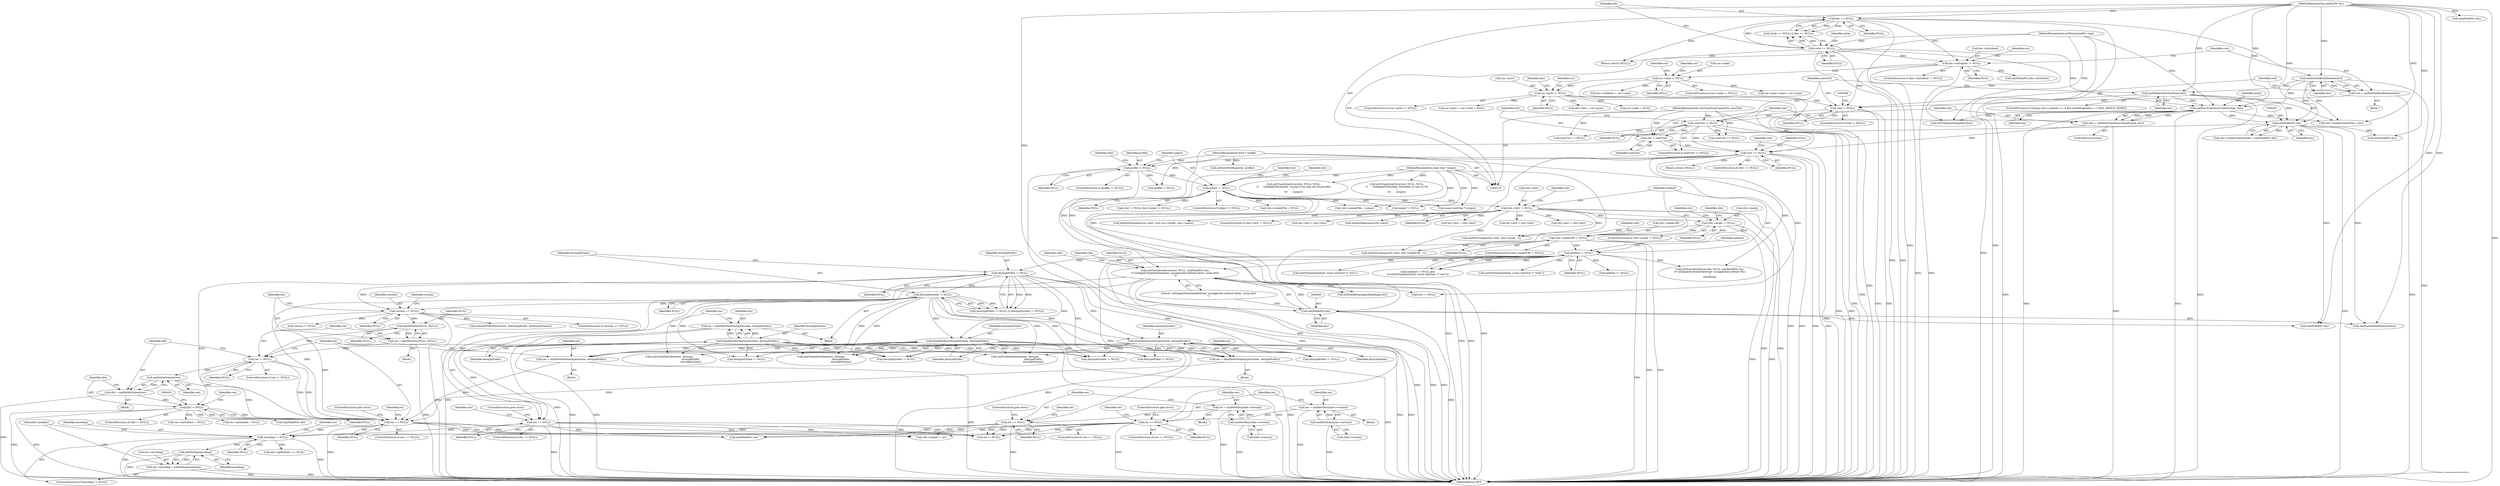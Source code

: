 digraph "0_Chrome_96dbafe288dbe2f0cc45fa3c39daf6d0c37acbab_32@pointer" {
"1000619" [label="(Call,xmlStrdup(encoding))"];
"1000612" [label="(Call,encoding != NULL)"];
"1000507" [label="(Call,res == NULL)"];
"1000501" [label="(Call,res = htmlNewDoc(doctypeSystem, doctypePublic))"];
"1000503" [label="(Call,htmlNewDoc(doctypeSystem, doctypePublic))"];
"1000489" [label="(Call,xsltTransformError(ctxt, NULL, (xmlNodePtr) doc,\n\t\t\"xsltApplyStylesheetInternal: unsupported method xhtml, using html\n\"))"];
"1000282" [label="(Call,ctxt == NULL)"];
"1000272" [label="(Call,ctxt = userCtxt)"];
"1000269" [label="(Call,userCtxt != NULL)"];
"1000125" [label="(MethodParameterIn,xsltTransformContextPtr userCtxt)"];
"1000250" [label="(Call,root != NULL)"];
"1000245" [label="(Call,root = xmlDocGetRootElement(doc))"];
"1000247" [label="(Call,xmlDocGetRootElement(doc))"];
"1000150" [label="(Call,doc == NULL)"];
"1000121" [label="(MethodParameterIn,xmlDocPtr doc)"];
"1000147" [label="(Call,style == NULL)"];
"1000120" [label="(MethodParameterIn,xsltStylesheetPtr style)"];
"1000166" [label="(Call,doc->intSubset != NULL)"];
"1000196" [label="(Call,cur->prev != NULL)"];
"1000181" [label="(Call,cur->next != NULL)"];
"1000276" [label="(Call,ctxt = xsltNewTransformContext(style, doc))"];
"1000278" [label="(Call,xsltNewTransformContext(style, doc))"];
"1000266" [label="(Call,xmlXPathOrderDocElems(doc))"];
"1000370" [label="(Call,method != NULL)"];
"1000324" [label="(Call,ctxt->dict != NULL)"];
"1000309" [label="(Call,output != NULL)"];
"1000123" [label="(MethodParameterIn,const char *output)"];
"1000300" [label="(Call,profile != NULL)"];
"1000124" [label="(MethodParameterIn,FILE * profile)"];
"1000350" [label="(Call,ctxt->modeURI != NULL)"];
"1000331" [label="(Call,ctxt->mode != NULL)"];
"1000492" [label="(Call,(xmlNodePtr) doc)"];
"1000296" [label="(Call,(xmlNodePtr) doc)"];
"1000463" [label="(Call,res == NULL)"];
"1000426" [label="(Call,xmlGetIntSubset(res))"];
"1000420" [label="(Call,res != NULL)"];
"1000414" [label="(Call,res = htmlNewDoc(NULL, NULL))"];
"1000416" [label="(Call,htmlNewDoc(NULL, NULL))"];
"1000409" [label="(Call,version == NULL)"];
"1000394" [label="(Call,doctypePublic != NULL)"];
"1000397" [label="(Call,doctypeSystem != NULL)"];
"1000401" [label="(Call,res = htmlNewDoc(doctypeSystem, doctypePublic))"];
"1000403" [label="(Call,htmlNewDoc(doctypeSystem, doctypePublic))"];
"1000457" [label="(Call,res = htmlNewDoc(doctypeSystem, doctypePublic))"];
"1000459" [label="(Call,htmlNewDoc(doctypeSystem, doctypePublic))"];
"1000429" [label="(Call,dtd != NULL)"];
"1000424" [label="(Call,dtd = xmlGetIntSubset(res))"];
"1000588" [label="(Call,res == NULL)"];
"1000581" [label="(Call,res = xmlNewDoc(style->version))"];
"1000583" [label="(Call,xmlNewDoc(style->version))"];
"1000545" [label="(Call,res == NULL)"];
"1000538" [label="(Call,res = xmlNewDoc(style->version))"];
"1000540" [label="(Call,xmlNewDoc(style->version))"];
"1000615" [label="(Call,res->encoding = xmlStrdup(encoding))"];
"1000292" [label="(Call,ctxt->initialContextNode = (xmlNodePtr) doc)"];
"1000182" [label="(Call,cur->next)"];
"1000509" [label="(Identifier,NULL)"];
"1000467" [label="(Call,res->dict = ctxt->dict)"];
"1000990" [label="(Call,doctypeSystem != NULL)"];
"1000349" [label="(ControlStructure,if (ctxt->modeURI != NULL))"];
"1000464" [label="(Identifier,res)"];
"1000462" [label="(ControlStructure,if (res == NULL))"];
"1000311" [label="(Identifier,NULL)"];
"1000151" [label="(Identifier,doc)"];
"1000314" [label="(Identifier,ctxt)"];
"1000273" [label="(Identifier,ctxt)"];
"1000422" [label="(Identifier,NULL)"];
"1000270" [label="(Identifier,userCtxt)"];
"1000381" [label="(Call,xmlStrEqual(method, (const xmlChar *) \"html\"))"];
"1000301" [label="(Identifier,profile)"];
"1000498" [label="(Identifier,ctxt)"];
"1000277" [label="(Identifier,ctxt)"];
"1000671" [label="(Call,ctxt->output = res)"];
"1000944" [label="(Call,xmlCreateIntSubset(res, doctype,\n                                                        doctypePublic,\n                                                        doctypeSystem))"];
"1000505" [label="(Identifier,doctypePublic)"];
"1000181" [label="(Call,cur->next != NULL)"];
"1000213" [label="(Identifier,doc)"];
"1000271" [label="(Identifier,NULL)"];
"1000494" [label="(Identifier,doc)"];
"1000591" [label="(ControlStructure,goto error;)"];
"1000548" [label="(ControlStructure,goto error;)"];
"1000726" [label="(Call,xsltCleanupTemplates(style))"];
"1000146" [label="(Call,(style == NULL) || (doc == NULL))"];
"1000124" [label="(MethodParameterIn,FILE * profile)"];
"1000511" [label="(Call,res->dict = ctxt->dict)"];
"1000404" [label="(Identifier,doctypeSystem)"];
"1000410" [label="(Identifier,version)"];
"1000240" [label="(Call,cur->next = NULL)"];
"1000402" [label="(Identifier,res)"];
"1000460" [label="(Identifier,doctypeSystem)"];
"1000441" [label="(Identifier,res)"];
"1000461" [label="(Identifier,doctypePublic)"];
"1000541" [label="(Call,style->version)"];
"1000592" [label="(Call,res->dict = ctxt->dict)"];
"1000275" [label="(ControlStructure,else)"];
"1000587" [label="(ControlStructure,if (res == NULL))"];
"1001019" [label="(Call,xmlCreateIntSubset(res, doctype,\n                                                    doctypePublic,\n                                                    doctypeSystem))"];
"1000195" [label="(ControlStructure,if (cur->prev != NULL))"];
"1001099" [label="(Call,output != NULL)"];
"1000426" [label="(Call,xmlGetIntSubset(res))"];
"1000463" [label="(Call,res == NULL)"];
"1000510" [label="(ControlStructure,goto error;)"];
"1000170" [label="(Identifier,NULL)"];
"1000431" [label="(Identifier,NULL)"];
"1000395" [label="(Identifier,doctypePublic)"];
"1000328" [label="(Identifier,NULL)"];
"1000581" [label="(Call,res = xmlNewDoc(style->version))"];
"1001095" [label="(Call,(ctxt != NULL) && (output != NULL))"];
"1000236" [label="(Call,cur->prev = cur->next = NULL)"];
"1000123" [label="(MethodParameterIn,const char *output)"];
"1000352" [label="(Identifier,ctxt)"];
"1000568" [label="(Call,(xmlNodePtr) doc)"];
"1000325" [label="(Call,ctxt->dict)"];
"1000126" [label="(Block,)"];
"1000503" [label="(Call,htmlNewDoc(doctypeSystem, doctypePublic))"];
"1000637" [label="(Call,(xmlNodePtr) doc)"];
"1001131" [label="(Call,xsltTransformError(ctxt, NULL, NULL,\n\t\t     \"xsltApplyStylesheet: saving to %s may not be possible\n\",\n\t\t\t       output))"];
"1000287" [label="(Call,ctxt->initialContextDoc = doc)"];
"1000247" [label="(Call,xmlDocGetRootElement(doc))"];
"1000495" [label="(Literal,\"xsltApplyStylesheetInternal: unsupported method xhtml, using html\n\")"];
"1000617" [label="(Identifier,res)"];
"1000401" [label="(Call,res = htmlNewDoc(doctypeSystem, doctypePublic))"];
"1000335" [label="(Identifier,NULL)"];
"1000252" [label="(Identifier,NULL)"];
"1000371" [label="(Identifier,method)"];
"1000513" [label="(Identifier,res)"];
"1000167" [label="(Call,doc->intSubset)"];
"1000331" [label="(Call,ctxt->mode != NULL)"];
"1000398" [label="(Identifier,doctypeSystem)"];
"1000248" [label="(Identifier,doc)"];
"1000458" [label="(Identifier,res)"];
"1000837" [label="(Call,xmlDictQLookup(ctxt->dict, root->ns->prefix, root->name))"];
"1000414" [label="(Call,res = htmlNewDoc(NULL, NULL))"];
"1000323" [label="(ControlStructure,if (ctxt->dict != NULL))"];
"1000189" [label="(Identifier,cur)"];
"1000251" [label="(Identifier,root)"];
"1000340" [label="(Call,xmlDictLookup(ctxt->dict, ctxt->mode, -1))"];
"1000120" [label="(MethodParameterIn,xsltStylesheetPtr style)"];
"1000546" [label="(Identifier,res)"];
"1000457" [label="(Call,res = htmlNewDoc(doctypeSystem, doctypePublic))"];
"1000309" [label="(Call,output != NULL)"];
"1000216" [label="(Call,doc->children = cur->next)"];
"1000308" [label="(ControlStructure,if (output != NULL))"];
"1000492" [label="(Call,(xmlNodePtr) doc)"];
"1000631" [label="(Call,xmlDocGetRootElement(doc))"];
"1000200" [label="(Identifier,NULL)"];
"1000488" [label="(Block,)"];
"1000575" [label="(Block,)"];
"1000245" [label="(Call,root = xmlDocGetRootElement(doc))"];
"1000375" [label="(Identifier,method)"];
"1000452" [label="(Identifier,version)"];
"1000966" [label="(Call,doctypeSystem != NULL)"];
"1000489" [label="(Call,xsltTransformError(ctxt, NULL, (xmlNodePtr) doc,\n\t\t\"xsltApplyStylesheetInternal: unsupported method xhtml, using html\n\"))"];
"1000544" [label="(ControlStructure,if (res == NULL))"];
"1000588" [label="(Call,res == NULL)"];
"1000423" [label="(Block,)"];
"1000451" [label="(Call,xsltGetHTMLIDs(version, &doctypePublic, &doctypeSystem))"];
"1000428" [label="(ControlStructure,if (dtd != NULL))"];
"1000149" [label="(Identifier,NULL)"];
"1000400" [label="(Block,)"];
"1000619" [label="(Call,xmlStrdup(encoding))"];
"1000272" [label="(Call,ctxt = userCtxt)"];
"1000933" [label="(Call,doctypePublic != NULL)"];
"1000547" [label="(Identifier,NULL)"];
"1000614" [label="(Identifier,NULL)"];
"1000405" [label="(Identifier,doctypePublic)"];
"1000310" [label="(Identifier,output)"];
"1000351" [label="(Call,ctxt->modeURI)"];
"1000425" [label="(Identifier,dtd)"];
"1000318" [label="(Call,ctxt->outputFile = NULL)"];
"1000296" [label="(Call,(xmlNodePtr) doc)"];
"1000285" [label="(Return,return (NULL);)"];
"1000987" [label="(Call,doctypePublic != NULL)"];
"1000279" [label="(Identifier,style)"];
"1000444" [label="(Call,res->extSubset = NULL)"];
"1000175" [label="(Call,(xmlNodePtr) doc->intSubset)"];
"1000370" [label="(Call,method != NULL)"];
"1000973" [label="(Call,xmlCreateIntSubset(res, doctype,\n                                               doctypePublic,\n                                               doctypeSystem))"];
"1000250" [label="(Call,root != NULL)"];
"1000330" [label="(ControlStructure,if (ctxt->mode != NULL))"];
"1000490" [label="(Identifier,ctxt)"];
"1000427" [label="(Identifier,res)"];
"1000491" [label="(Identifier,NULL)"];
"1000936" [label="(Call,doctypeSystem != NULL)"];
"1000281" [label="(ControlStructure,if (ctxt == NULL))"];
"1001193" [label="(Call,userCtxt == NULL)"];
"1000622" [label="(Identifier,variables)"];
"1000540" [label="(Call,xmlNewDoc(style->version))"];
"1000372" [label="(Identifier,NULL)"];
"1000545" [label="(Call,res == NULL)"];
"1000249" [label="(ControlStructure,if (root != NULL))"];
"1000204" [label="(Identifier,cur)"];
"1001167" [label="(Call,res != NULL)"];
"1000305" [label="(Identifier,ctxt)"];
"1001067" [label="(Call,profile != NULL)"];
"1000359" [label="(Call,xmlDictLookup(ctxt->dict, ctxt->modeURI, -1))"];
"1000538" [label="(Call,res = xmlNewDoc(style->version))"];
"1000465" [label="(Identifier,NULL)"];
"1000148" [label="(Identifier,style)"];
"1000147" [label="(Call,style == NULL)"];
"1000289" [label="(Identifier,ctxt)"];
"1000354" [label="(Identifier,NULL)"];
"1000320" [label="(Identifier,ctxt)"];
"1000299" [label="(ControlStructure,if (profile != NULL))"];
"1000611" [label="(ControlStructure,if (encoding != NULL))"];
"1000409" [label="(Call,version == NULL)"];
"1000300" [label="(Call,profile != NULL)"];
"1000153" [label="(Return,return (NULL);)"];
"1000393" [label="(Call,(doctypePublic != NULL) || (doctypeSystem != NULL))"];
"1000860" [label="(Call,method == NULL)"];
"1000539" [label="(Identifier,res)"];
"1000421" [label="(Identifier,res)"];
"1000549" [label="(Call,res->dict = ctxt->dict)"];
"1000532" [label="(Block,)"];
"1000613" [label="(Identifier,encoding)"];
"1000282" [label="(Call,ctxt == NULL)"];
"1000269" [label="(Call,userCtxt != NULL)"];
"1000338" [label="(Identifier,ctxt)"];
"1000507" [label="(Call,res == NULL)"];
"1001111" [label="(Call,(const xmlChar *) output)"];
"1000268" [label="(ControlStructure,if (userCtxt != NULL))"];
"1000283" [label="(Identifier,ctxt)"];
"1000274" [label="(Identifier,userCtxt)"];
"1000280" [label="(Identifier,doc)"];
"1000152" [label="(Identifier,NULL)"];
"1000174" [label="(Identifier,cur)"];
"1000420" [label="(Call,res != NULL)"];
"1000276" [label="(Call,ctxt = xsltNewTransformContext(style, doc))"];
"1000408" [label="(ControlStructure,if (version == NULL))"];
"1000417" [label="(Identifier,NULL)"];
"1000583" [label="(Call,xmlNewDoc(style->version))"];
"1000150" [label="(Call,doc == NULL)"];
"1000394" [label="(Call,doctypePublic != NULL)"];
"1000403" [label="(Call,htmlNewDoc(doctypeSystem, doctypePublic))"];
"1000121" [label="(MethodParameterIn,xmlDocPtr doc)"];
"1000680" [label="(Call,(xmlNodePtr) res)"];
"1001119" [label="(Call,xsltTransformError(ctxt, NULL, NULL,\n\t\t     \"xsltApplyStylesheet: forbidden to save to %s\n\",\n\t\t\t       output))"];
"1000582" [label="(Identifier,res)"];
"1000612" [label="(Call,encoding != NULL)"];
"1000324" [label="(Call,ctxt->dict != NULL)"];
"1000369" [label="(Call,(method != NULL) &&\n\t(!xmlStrEqual(method, (const xmlChar *) \"xml\")))"];
"1000254" [label="(ControlStructure,if (((long) root->content) >= 0 && (xslDebugStatus == XSLT_DEBUG_NONE)))"];
"1000278" [label="(Call,xsltNewTransformContext(style, doc))"];
"1000439" [label="(Call,res->intSubset = NULL)"];
"1000197" [label="(Call,cur->prev)"];
"1000166" [label="(Call,doc->intSubset != NULL)"];
"1000198" [label="(Identifier,cur)"];
"1000196" [label="(Call,cur->prev != NULL)"];
"1000374" [label="(Call,xmlStrEqual(method, (const xmlChar *) \"xml\"))"];
"1000246" [label="(Identifier,root)"];
"1000267" [label="(Identifier,doc)"];
"1000411" [label="(Identifier,NULL)"];
"1000424" [label="(Call,dtd = xmlGetIntSubset(res))"];
"1000584" [label="(Call,style->version)"];
"1000627" [label="(Call,xsltNeedElemSpaceHandling(ctxt))"];
"1001190" [label="(Call,ctxt != NULL)"];
"1000416" [label="(Call,htmlNewDoc(NULL, NULL))"];
"1000332" [label="(Call,ctxt->mode)"];
"1000180" [label="(ControlStructure,if (cur->next != NULL))"];
"1000284" [label="(Identifier,NULL)"];
"1001071" [label="(Call,xsltSaveProfiling(ctxt, profile))"];
"1000565" [label="(Call,xsltTransformError(ctxt, NULL, (xmlNodePtr) doc,\n\t\t\"xsltApplyStylesheetInternal: unsupported method (%s)\n\",\n\t\tmethod))"];
"1000502" [label="(Identifier,res)"];
"1000165" [label="(ControlStructure,if (doc->intSubset != NULL))"];
"1000286" [label="(Identifier,NULL)"];
"1000466" [label="(ControlStructure,goto error;)"];
"1000504" [label="(Identifier,doctypeSystem)"];
"1001158" [label="(Call,userCtxt == NULL)"];
"1000418" [label="(Identifier,NULL)"];
"1000616" [label="(Call,res->encoding)"];
"1000589" [label="(Identifier,res)"];
"1000298" [label="(Identifier,doc)"];
"1000312" [label="(Call,ctxt->outputFile = output)"];
"1000501" [label="(Call,res = htmlNewDoc(doctypeSystem, doctypePublic))"];
"1000419" [label="(ControlStructure,if (res != NULL))"];
"1000396" [label="(Identifier,NULL)"];
"1001200" [label="(MethodReturn,RET)"];
"1000229" [label="(Call,doc->last = cur->prev)"];
"1000951" [label="(Call,version != NULL)"];
"1000266" [label="(Call,xmlXPathOrderDocElems(doc))"];
"1000508" [label="(Identifier,res)"];
"1000125" [label="(MethodParameterIn,xsltTransformContextPtr userCtxt)"];
"1000506" [label="(ControlStructure,if (res == NULL))"];
"1000429" [label="(Call,dtd != NULL)"];
"1000397" [label="(Call,doctypeSystem != NULL)"];
"1000350" [label="(Call,ctxt->modeURI != NULL)"];
"1000551" [label="(Identifier,res)"];
"1000620" [label="(Identifier,encoding)"];
"1000201" [label="(Call,cur->prev->next = cur->next)"];
"1000399" [label="(Identifier,NULL)"];
"1000450" [label="(Block,)"];
"1000434" [label="(Call,(xmlNodePtr) dtd)"];
"1000430" [label="(Identifier,dtd)"];
"1000412" [label="(Block,)"];
"1000469" [label="(Identifier,res)"];
"1000599" [label="(Call,xmlDictReference(ctxt->dict))"];
"1000333" [label="(Identifier,ctxt)"];
"1000357" [label="(Identifier,ctxt)"];
"1000668" [label="(Call,(xmlNodePtr) doc)"];
"1000415" [label="(Identifier,res)"];
"1000459" [label="(Call,htmlNewDoc(doctypeSystem, doctypePublic))"];
"1000185" [label="(Identifier,NULL)"];
"1000615" [label="(Call,res->encoding = xmlStrdup(encoding))"];
"1000302" [label="(Identifier,NULL)"];
"1000590" [label="(Identifier,NULL)"];
"1000641" [label="(Call,ctxt->globalVars == NULL)"];
"1000594" [label="(Identifier,res)"];
"1000619" -> "1000615"  [label="AST: "];
"1000619" -> "1000620"  [label="CFG: "];
"1000620" -> "1000619"  [label="AST: "];
"1000615" -> "1000619"  [label="CFG: "];
"1000619" -> "1001200"  [label="DDG: "];
"1000619" -> "1000615"  [label="DDG: "];
"1000612" -> "1000619"  [label="DDG: "];
"1000612" -> "1000611"  [label="AST: "];
"1000612" -> "1000614"  [label="CFG: "];
"1000613" -> "1000612"  [label="AST: "];
"1000614" -> "1000612"  [label="AST: "];
"1000617" -> "1000612"  [label="CFG: "];
"1000622" -> "1000612"  [label="CFG: "];
"1000612" -> "1001200"  [label="DDG: "];
"1000612" -> "1001200"  [label="DDG: "];
"1000507" -> "1000612"  [label="DDG: "];
"1000463" -> "1000612"  [label="DDG: "];
"1000588" -> "1000612"  [label="DDG: "];
"1000545" -> "1000612"  [label="DDG: "];
"1000612" -> "1000641"  [label="DDG: "];
"1000507" -> "1000506"  [label="AST: "];
"1000507" -> "1000509"  [label="CFG: "];
"1000508" -> "1000507"  [label="AST: "];
"1000509" -> "1000507"  [label="AST: "];
"1000510" -> "1000507"  [label="CFG: "];
"1000513" -> "1000507"  [label="CFG: "];
"1000507" -> "1001200"  [label="DDG: "];
"1000501" -> "1000507"  [label="DDG: "];
"1000489" -> "1000507"  [label="DDG: "];
"1000507" -> "1000671"  [label="DDG: "];
"1000507" -> "1000680"  [label="DDG: "];
"1000507" -> "1001167"  [label="DDG: "];
"1000507" -> "1001167"  [label="DDG: "];
"1000501" -> "1000488"  [label="AST: "];
"1000501" -> "1000503"  [label="CFG: "];
"1000502" -> "1000501"  [label="AST: "];
"1000503" -> "1000501"  [label="AST: "];
"1000508" -> "1000501"  [label="CFG: "];
"1000501" -> "1001200"  [label="DDG: "];
"1000503" -> "1000501"  [label="DDG: "];
"1000503" -> "1000501"  [label="DDG: "];
"1000503" -> "1000505"  [label="CFG: "];
"1000504" -> "1000503"  [label="AST: "];
"1000505" -> "1000503"  [label="AST: "];
"1000503" -> "1001200"  [label="DDG: "];
"1000503" -> "1001200"  [label="DDG: "];
"1000503" -> "1000933"  [label="DDG: "];
"1000503" -> "1000936"  [label="DDG: "];
"1000503" -> "1000944"  [label="DDG: "];
"1000503" -> "1000966"  [label="DDG: "];
"1000503" -> "1000973"  [label="DDG: "];
"1000503" -> "1000987"  [label="DDG: "];
"1000503" -> "1000990"  [label="DDG: "];
"1000503" -> "1001019"  [label="DDG: "];
"1000489" -> "1000488"  [label="AST: "];
"1000489" -> "1000495"  [label="CFG: "];
"1000490" -> "1000489"  [label="AST: "];
"1000491" -> "1000489"  [label="AST: "];
"1000492" -> "1000489"  [label="AST: "];
"1000495" -> "1000489"  [label="AST: "];
"1000498" -> "1000489"  [label="CFG: "];
"1000489" -> "1001200"  [label="DDG: "];
"1000489" -> "1001200"  [label="DDG: "];
"1000282" -> "1000489"  [label="DDG: "];
"1000370" -> "1000489"  [label="DDG: "];
"1000492" -> "1000489"  [label="DDG: "];
"1000489" -> "1000627"  [label="DDG: "];
"1000489" -> "1001190"  [label="DDG: "];
"1000282" -> "1000281"  [label="AST: "];
"1000282" -> "1000284"  [label="CFG: "];
"1000283" -> "1000282"  [label="AST: "];
"1000284" -> "1000282"  [label="AST: "];
"1000286" -> "1000282"  [label="CFG: "];
"1000289" -> "1000282"  [label="CFG: "];
"1000282" -> "1001200"  [label="DDG: "];
"1000282" -> "1001200"  [label="DDG: "];
"1000282" -> "1001200"  [label="DDG: "];
"1000272" -> "1000282"  [label="DDG: "];
"1000276" -> "1000282"  [label="DDG: "];
"1000269" -> "1000282"  [label="DDG: "];
"1000282" -> "1000285"  [label="DDG: "];
"1000282" -> "1000300"  [label="DDG: "];
"1000282" -> "1000565"  [label="DDG: "];
"1000282" -> "1000627"  [label="DDG: "];
"1000282" -> "1001190"  [label="DDG: "];
"1000272" -> "1000268"  [label="AST: "];
"1000272" -> "1000274"  [label="CFG: "];
"1000273" -> "1000272"  [label="AST: "];
"1000274" -> "1000272"  [label="AST: "];
"1000283" -> "1000272"  [label="CFG: "];
"1000272" -> "1001200"  [label="DDG: "];
"1000269" -> "1000272"  [label="DDG: "];
"1000125" -> "1000272"  [label="DDG: "];
"1000269" -> "1000268"  [label="AST: "];
"1000269" -> "1000271"  [label="CFG: "];
"1000270" -> "1000269"  [label="AST: "];
"1000271" -> "1000269"  [label="AST: "];
"1000273" -> "1000269"  [label="CFG: "];
"1000277" -> "1000269"  [label="CFG: "];
"1000269" -> "1001200"  [label="DDG: "];
"1000269" -> "1001200"  [label="DDG: "];
"1000125" -> "1000269"  [label="DDG: "];
"1000250" -> "1000269"  [label="DDG: "];
"1000269" -> "1001158"  [label="DDG: "];
"1000269" -> "1001193"  [label="DDG: "];
"1000125" -> "1000119"  [label="AST: "];
"1000125" -> "1001200"  [label="DDG: "];
"1000125" -> "1001158"  [label="DDG: "];
"1000125" -> "1001193"  [label="DDG: "];
"1000250" -> "1000249"  [label="AST: "];
"1000250" -> "1000252"  [label="CFG: "];
"1000251" -> "1000250"  [label="AST: "];
"1000252" -> "1000250"  [label="AST: "];
"1000258" -> "1000250"  [label="CFG: "];
"1000270" -> "1000250"  [label="CFG: "];
"1000250" -> "1001200"  [label="DDG: "];
"1000250" -> "1001200"  [label="DDG: "];
"1000245" -> "1000250"  [label="DDG: "];
"1000166" -> "1000250"  [label="DDG: "];
"1000196" -> "1000250"  [label="DDG: "];
"1000245" -> "1000126"  [label="AST: "];
"1000245" -> "1000247"  [label="CFG: "];
"1000246" -> "1000245"  [label="AST: "];
"1000247" -> "1000245"  [label="AST: "];
"1000251" -> "1000245"  [label="CFG: "];
"1000245" -> "1001200"  [label="DDG: "];
"1000247" -> "1000245"  [label="DDG: "];
"1000247" -> "1000248"  [label="CFG: "];
"1000248" -> "1000247"  [label="AST: "];
"1000247" -> "1001200"  [label="DDG: "];
"1000150" -> "1000247"  [label="DDG: "];
"1000121" -> "1000247"  [label="DDG: "];
"1000247" -> "1000266"  [label="DDG: "];
"1000247" -> "1000278"  [label="DDG: "];
"1000247" -> "1000287"  [label="DDG: "];
"1000247" -> "1000296"  [label="DDG: "];
"1000150" -> "1000146"  [label="AST: "];
"1000150" -> "1000152"  [label="CFG: "];
"1000151" -> "1000150"  [label="AST: "];
"1000152" -> "1000150"  [label="AST: "];
"1000146" -> "1000150"  [label="CFG: "];
"1000150" -> "1001200"  [label="DDG: "];
"1000150" -> "1001200"  [label="DDG: "];
"1000150" -> "1000146"  [label="DDG: "];
"1000150" -> "1000146"  [label="DDG: "];
"1000121" -> "1000150"  [label="DDG: "];
"1000147" -> "1000150"  [label="DDG: "];
"1000150" -> "1000153"  [label="DDG: "];
"1000150" -> "1000166"  [label="DDG: "];
"1000121" -> "1000119"  [label="AST: "];
"1000121" -> "1001200"  [label="DDG: "];
"1000121" -> "1000266"  [label="DDG: "];
"1000121" -> "1000278"  [label="DDG: "];
"1000121" -> "1000287"  [label="DDG: "];
"1000121" -> "1000296"  [label="DDG: "];
"1000121" -> "1000492"  [label="DDG: "];
"1000121" -> "1000568"  [label="DDG: "];
"1000121" -> "1000631"  [label="DDG: "];
"1000121" -> "1000637"  [label="DDG: "];
"1000121" -> "1000668"  [label="DDG: "];
"1000147" -> "1000146"  [label="AST: "];
"1000147" -> "1000149"  [label="CFG: "];
"1000148" -> "1000147"  [label="AST: "];
"1000149" -> "1000147"  [label="AST: "];
"1000151" -> "1000147"  [label="CFG: "];
"1000146" -> "1000147"  [label="CFG: "];
"1000147" -> "1001200"  [label="DDG: "];
"1000147" -> "1001200"  [label="DDG: "];
"1000147" -> "1000146"  [label="DDG: "];
"1000147" -> "1000146"  [label="DDG: "];
"1000120" -> "1000147"  [label="DDG: "];
"1000147" -> "1000153"  [label="DDG: "];
"1000147" -> "1000166"  [label="DDG: "];
"1000147" -> "1000278"  [label="DDG: "];
"1000147" -> "1000726"  [label="DDG: "];
"1000120" -> "1000119"  [label="AST: "];
"1000120" -> "1001200"  [label="DDG: "];
"1000120" -> "1000278"  [label="DDG: "];
"1000120" -> "1000726"  [label="DDG: "];
"1000166" -> "1000165"  [label="AST: "];
"1000166" -> "1000170"  [label="CFG: "];
"1000167" -> "1000166"  [label="AST: "];
"1000170" -> "1000166"  [label="AST: "];
"1000174" -> "1000166"  [label="CFG: "];
"1000246" -> "1000166"  [label="CFG: "];
"1000166" -> "1001200"  [label="DDG: "];
"1000166" -> "1001200"  [label="DDG: "];
"1000166" -> "1000175"  [label="DDG: "];
"1000166" -> "1000181"  [label="DDG: "];
"1000196" -> "1000195"  [label="AST: "];
"1000196" -> "1000200"  [label="CFG: "];
"1000197" -> "1000196"  [label="AST: "];
"1000200" -> "1000196"  [label="AST: "];
"1000204" -> "1000196"  [label="CFG: "];
"1000213" -> "1000196"  [label="CFG: "];
"1000196" -> "1001200"  [label="DDG: "];
"1000181" -> "1000196"  [label="DDG: "];
"1000196" -> "1000229"  [label="DDG: "];
"1000196" -> "1000236"  [label="DDG: "];
"1000196" -> "1000240"  [label="DDG: "];
"1000181" -> "1000180"  [label="AST: "];
"1000181" -> "1000185"  [label="CFG: "];
"1000182" -> "1000181"  [label="AST: "];
"1000185" -> "1000181"  [label="AST: "];
"1000189" -> "1000181"  [label="CFG: "];
"1000198" -> "1000181"  [label="CFG: "];
"1000181" -> "1001200"  [label="DDG: "];
"1000181" -> "1000201"  [label="DDG: "];
"1000181" -> "1000216"  [label="DDG: "];
"1000276" -> "1000275"  [label="AST: "];
"1000276" -> "1000278"  [label="CFG: "];
"1000277" -> "1000276"  [label="AST: "];
"1000278" -> "1000276"  [label="AST: "];
"1000283" -> "1000276"  [label="CFG: "];
"1000276" -> "1001200"  [label="DDG: "];
"1000278" -> "1000276"  [label="DDG: "];
"1000278" -> "1000276"  [label="DDG: "];
"1000278" -> "1000280"  [label="CFG: "];
"1000279" -> "1000278"  [label="AST: "];
"1000280" -> "1000278"  [label="AST: "];
"1000278" -> "1001200"  [label="DDG: "];
"1000278" -> "1001200"  [label="DDG: "];
"1000266" -> "1000278"  [label="DDG: "];
"1000278" -> "1000287"  [label="DDG: "];
"1000278" -> "1000296"  [label="DDG: "];
"1000278" -> "1000726"  [label="DDG: "];
"1000266" -> "1000254"  [label="AST: "];
"1000266" -> "1000267"  [label="CFG: "];
"1000267" -> "1000266"  [label="AST: "];
"1000270" -> "1000266"  [label="CFG: "];
"1000266" -> "1001200"  [label="DDG: "];
"1000266" -> "1001200"  [label="DDG: "];
"1000266" -> "1000287"  [label="DDG: "];
"1000266" -> "1000296"  [label="DDG: "];
"1000370" -> "1000369"  [label="AST: "];
"1000370" -> "1000372"  [label="CFG: "];
"1000371" -> "1000370"  [label="AST: "];
"1000372" -> "1000370"  [label="AST: "];
"1000375" -> "1000370"  [label="CFG: "];
"1000369" -> "1000370"  [label="CFG: "];
"1000370" -> "1001200"  [label="DDG: "];
"1000370" -> "1000369"  [label="DDG: "];
"1000370" -> "1000369"  [label="DDG: "];
"1000324" -> "1000370"  [label="DDG: "];
"1000350" -> "1000370"  [label="DDG: "];
"1000370" -> "1000374"  [label="DDG: "];
"1000370" -> "1000381"  [label="DDG: "];
"1000370" -> "1000394"  [label="DDG: "];
"1000370" -> "1000545"  [label="DDG: "];
"1000370" -> "1000565"  [label="DDG: "];
"1000370" -> "1000588"  [label="DDG: "];
"1000370" -> "1000860"  [label="DDG: "];
"1000324" -> "1000323"  [label="AST: "];
"1000324" -> "1000328"  [label="CFG: "];
"1000325" -> "1000324"  [label="AST: "];
"1000328" -> "1000324"  [label="AST: "];
"1000333" -> "1000324"  [label="CFG: "];
"1000371" -> "1000324"  [label="CFG: "];
"1000324" -> "1001200"  [label="DDG: "];
"1000324" -> "1001200"  [label="DDG: "];
"1000309" -> "1000324"  [label="DDG: "];
"1000324" -> "1000331"  [label="DDG: "];
"1000324" -> "1000340"  [label="DDG: "];
"1000324" -> "1000359"  [label="DDG: "];
"1000324" -> "1000467"  [label="DDG: "];
"1000324" -> "1000511"  [label="DDG: "];
"1000324" -> "1000549"  [label="DDG: "];
"1000324" -> "1000592"  [label="DDG: "];
"1000324" -> "1000599"  [label="DDG: "];
"1000324" -> "1000837"  [label="DDG: "];
"1000309" -> "1000308"  [label="AST: "];
"1000309" -> "1000311"  [label="CFG: "];
"1000310" -> "1000309"  [label="AST: "];
"1000311" -> "1000309"  [label="AST: "];
"1000314" -> "1000309"  [label="CFG: "];
"1000320" -> "1000309"  [label="CFG: "];
"1000309" -> "1001200"  [label="DDG: "];
"1000309" -> "1001200"  [label="DDG: "];
"1000123" -> "1000309"  [label="DDG: "];
"1000300" -> "1000309"  [label="DDG: "];
"1000309" -> "1000312"  [label="DDG: "];
"1000309" -> "1000318"  [label="DDG: "];
"1000309" -> "1001095"  [label="DDG: "];
"1000309" -> "1001099"  [label="DDG: "];
"1000309" -> "1001111"  [label="DDG: "];
"1000123" -> "1000119"  [label="AST: "];
"1000123" -> "1001200"  [label="DDG: "];
"1000123" -> "1000312"  [label="DDG: "];
"1000123" -> "1001099"  [label="DDG: "];
"1000123" -> "1001111"  [label="DDG: "];
"1000123" -> "1001119"  [label="DDG: "];
"1000123" -> "1001131"  [label="DDG: "];
"1000300" -> "1000299"  [label="AST: "];
"1000300" -> "1000302"  [label="CFG: "];
"1000301" -> "1000300"  [label="AST: "];
"1000302" -> "1000300"  [label="AST: "];
"1000305" -> "1000300"  [label="CFG: "];
"1000310" -> "1000300"  [label="CFG: "];
"1000300" -> "1001200"  [label="DDG: "];
"1000300" -> "1001200"  [label="DDG: "];
"1000124" -> "1000300"  [label="DDG: "];
"1000300" -> "1001067"  [label="DDG: "];
"1000124" -> "1000119"  [label="AST: "];
"1000124" -> "1001200"  [label="DDG: "];
"1000124" -> "1001067"  [label="DDG: "];
"1000124" -> "1001071"  [label="DDG: "];
"1000350" -> "1000349"  [label="AST: "];
"1000350" -> "1000354"  [label="CFG: "];
"1000351" -> "1000350"  [label="AST: "];
"1000354" -> "1000350"  [label="AST: "];
"1000357" -> "1000350"  [label="CFG: "];
"1000371" -> "1000350"  [label="CFG: "];
"1000350" -> "1001200"  [label="DDG: "];
"1000350" -> "1001200"  [label="DDG: "];
"1000331" -> "1000350"  [label="DDG: "];
"1000350" -> "1000359"  [label="DDG: "];
"1000331" -> "1000330"  [label="AST: "];
"1000331" -> "1000335"  [label="CFG: "];
"1000332" -> "1000331"  [label="AST: "];
"1000335" -> "1000331"  [label="AST: "];
"1000338" -> "1000331"  [label="CFG: "];
"1000352" -> "1000331"  [label="CFG: "];
"1000331" -> "1001200"  [label="DDG: "];
"1000331" -> "1001200"  [label="DDG: "];
"1000331" -> "1000340"  [label="DDG: "];
"1000492" -> "1000494"  [label="CFG: "];
"1000493" -> "1000492"  [label="AST: "];
"1000494" -> "1000492"  [label="AST: "];
"1000495" -> "1000492"  [label="CFG: "];
"1000492" -> "1001200"  [label="DDG: "];
"1000296" -> "1000492"  [label="DDG: "];
"1000492" -> "1000631"  [label="DDG: "];
"1000492" -> "1000637"  [label="DDG: "];
"1000296" -> "1000292"  [label="AST: "];
"1000296" -> "1000298"  [label="CFG: "];
"1000297" -> "1000296"  [label="AST: "];
"1000298" -> "1000296"  [label="AST: "];
"1000292" -> "1000296"  [label="CFG: "];
"1000296" -> "1001200"  [label="DDG: "];
"1000296" -> "1000292"  [label="DDG: "];
"1000296" -> "1000568"  [label="DDG: "];
"1000296" -> "1000631"  [label="DDG: "];
"1000296" -> "1000637"  [label="DDG: "];
"1000463" -> "1000462"  [label="AST: "];
"1000463" -> "1000465"  [label="CFG: "];
"1000464" -> "1000463"  [label="AST: "];
"1000465" -> "1000463"  [label="AST: "];
"1000466" -> "1000463"  [label="CFG: "];
"1000469" -> "1000463"  [label="CFG: "];
"1000463" -> "1001200"  [label="DDG: "];
"1000426" -> "1000463"  [label="DDG: "];
"1000401" -> "1000463"  [label="DDG: "];
"1000420" -> "1000463"  [label="DDG: "];
"1000420" -> "1000463"  [label="DDG: "];
"1000457" -> "1000463"  [label="DDG: "];
"1000394" -> "1000463"  [label="DDG: "];
"1000409" -> "1000463"  [label="DDG: "];
"1000397" -> "1000463"  [label="DDG: "];
"1000429" -> "1000463"  [label="DDG: "];
"1000463" -> "1000671"  [label="DDG: "];
"1000463" -> "1000680"  [label="DDG: "];
"1000463" -> "1001167"  [label="DDG: "];
"1000463" -> "1001167"  [label="DDG: "];
"1000426" -> "1000424"  [label="AST: "];
"1000426" -> "1000427"  [label="CFG: "];
"1000427" -> "1000426"  [label="AST: "];
"1000424" -> "1000426"  [label="CFG: "];
"1000426" -> "1000424"  [label="DDG: "];
"1000420" -> "1000426"  [label="DDG: "];
"1000420" -> "1000419"  [label="AST: "];
"1000420" -> "1000422"  [label="CFG: "];
"1000421" -> "1000420"  [label="AST: "];
"1000422" -> "1000420"  [label="AST: "];
"1000425" -> "1000420"  [label="CFG: "];
"1000464" -> "1000420"  [label="CFG: "];
"1000414" -> "1000420"  [label="DDG: "];
"1000416" -> "1000420"  [label="DDG: "];
"1000420" -> "1000429"  [label="DDG: "];
"1000414" -> "1000412"  [label="AST: "];
"1000414" -> "1000416"  [label="CFG: "];
"1000415" -> "1000414"  [label="AST: "];
"1000416" -> "1000414"  [label="AST: "];
"1000421" -> "1000414"  [label="CFG: "];
"1000414" -> "1001200"  [label="DDG: "];
"1000416" -> "1000414"  [label="DDG: "];
"1000416" -> "1000418"  [label="CFG: "];
"1000417" -> "1000416"  [label="AST: "];
"1000418" -> "1000416"  [label="AST: "];
"1000409" -> "1000416"  [label="DDG: "];
"1000409" -> "1000408"  [label="AST: "];
"1000409" -> "1000411"  [label="CFG: "];
"1000410" -> "1000409"  [label="AST: "];
"1000411" -> "1000409"  [label="AST: "];
"1000415" -> "1000409"  [label="CFG: "];
"1000452" -> "1000409"  [label="CFG: "];
"1000409" -> "1001200"  [label="DDG: "];
"1000409" -> "1001200"  [label="DDG: "];
"1000394" -> "1000409"  [label="DDG: "];
"1000397" -> "1000409"  [label="DDG: "];
"1000409" -> "1000451"  [label="DDG: "];
"1000409" -> "1000951"  [label="DDG: "];
"1000394" -> "1000393"  [label="AST: "];
"1000394" -> "1000396"  [label="CFG: "];
"1000395" -> "1000394"  [label="AST: "];
"1000396" -> "1000394"  [label="AST: "];
"1000398" -> "1000394"  [label="CFG: "];
"1000393" -> "1000394"  [label="CFG: "];
"1000394" -> "1001200"  [label="DDG: "];
"1000394" -> "1000393"  [label="DDG: "];
"1000394" -> "1000393"  [label="DDG: "];
"1000394" -> "1000397"  [label="DDG: "];
"1000394" -> "1000403"  [label="DDG: "];
"1000394" -> "1000459"  [label="DDG: "];
"1000394" -> "1000933"  [label="DDG: "];
"1000394" -> "1000987"  [label="DDG: "];
"1000397" -> "1000393"  [label="AST: "];
"1000397" -> "1000399"  [label="CFG: "];
"1000398" -> "1000397"  [label="AST: "];
"1000399" -> "1000397"  [label="AST: "];
"1000393" -> "1000397"  [label="CFG: "];
"1000397" -> "1001200"  [label="DDG: "];
"1000397" -> "1000393"  [label="DDG: "];
"1000397" -> "1000393"  [label="DDG: "];
"1000397" -> "1000403"  [label="DDG: "];
"1000397" -> "1000459"  [label="DDG: "];
"1000397" -> "1000936"  [label="DDG: "];
"1000397" -> "1000944"  [label="DDG: "];
"1000397" -> "1000966"  [label="DDG: "];
"1000397" -> "1000973"  [label="DDG: "];
"1000397" -> "1000990"  [label="DDG: "];
"1000397" -> "1001019"  [label="DDG: "];
"1000401" -> "1000400"  [label="AST: "];
"1000401" -> "1000403"  [label="CFG: "];
"1000402" -> "1000401"  [label="AST: "];
"1000403" -> "1000401"  [label="AST: "];
"1000464" -> "1000401"  [label="CFG: "];
"1000401" -> "1001200"  [label="DDG: "];
"1000403" -> "1000401"  [label="DDG: "];
"1000403" -> "1000401"  [label="DDG: "];
"1000403" -> "1000405"  [label="CFG: "];
"1000404" -> "1000403"  [label="AST: "];
"1000405" -> "1000403"  [label="AST: "];
"1000403" -> "1001200"  [label="DDG: "];
"1000403" -> "1001200"  [label="DDG: "];
"1000403" -> "1000933"  [label="DDG: "];
"1000403" -> "1000936"  [label="DDG: "];
"1000403" -> "1000944"  [label="DDG: "];
"1000403" -> "1000966"  [label="DDG: "];
"1000403" -> "1000973"  [label="DDG: "];
"1000403" -> "1000987"  [label="DDG: "];
"1000403" -> "1000990"  [label="DDG: "];
"1000403" -> "1001019"  [label="DDG: "];
"1000457" -> "1000450"  [label="AST: "];
"1000457" -> "1000459"  [label="CFG: "];
"1000458" -> "1000457"  [label="AST: "];
"1000459" -> "1000457"  [label="AST: "];
"1000464" -> "1000457"  [label="CFG: "];
"1000457" -> "1001200"  [label="DDG: "];
"1000459" -> "1000457"  [label="DDG: "];
"1000459" -> "1000457"  [label="DDG: "];
"1000459" -> "1000461"  [label="CFG: "];
"1000460" -> "1000459"  [label="AST: "];
"1000461" -> "1000459"  [label="AST: "];
"1000459" -> "1001200"  [label="DDG: "];
"1000459" -> "1001200"  [label="DDG: "];
"1000459" -> "1000933"  [label="DDG: "];
"1000459" -> "1000936"  [label="DDG: "];
"1000459" -> "1000944"  [label="DDG: "];
"1000459" -> "1000966"  [label="DDG: "];
"1000459" -> "1000973"  [label="DDG: "];
"1000459" -> "1000987"  [label="DDG: "];
"1000459" -> "1000990"  [label="DDG: "];
"1000459" -> "1001019"  [label="DDG: "];
"1000429" -> "1000428"  [label="AST: "];
"1000429" -> "1000431"  [label="CFG: "];
"1000430" -> "1000429"  [label="AST: "];
"1000431" -> "1000429"  [label="AST: "];
"1000435" -> "1000429"  [label="CFG: "];
"1000441" -> "1000429"  [label="CFG: "];
"1000429" -> "1001200"  [label="DDG: "];
"1000429" -> "1001200"  [label="DDG: "];
"1000424" -> "1000429"  [label="DDG: "];
"1000429" -> "1000434"  [label="DDG: "];
"1000429" -> "1000439"  [label="DDG: "];
"1000429" -> "1000444"  [label="DDG: "];
"1000424" -> "1000423"  [label="AST: "];
"1000425" -> "1000424"  [label="AST: "];
"1000430" -> "1000424"  [label="CFG: "];
"1000424" -> "1001200"  [label="DDG: "];
"1000588" -> "1000587"  [label="AST: "];
"1000588" -> "1000590"  [label="CFG: "];
"1000589" -> "1000588"  [label="AST: "];
"1000590" -> "1000588"  [label="AST: "];
"1000591" -> "1000588"  [label="CFG: "];
"1000594" -> "1000588"  [label="CFG: "];
"1000588" -> "1001200"  [label="DDG: "];
"1000581" -> "1000588"  [label="DDG: "];
"1000588" -> "1000671"  [label="DDG: "];
"1000588" -> "1000680"  [label="DDG: "];
"1000588" -> "1001167"  [label="DDG: "];
"1000588" -> "1001167"  [label="DDG: "];
"1000581" -> "1000575"  [label="AST: "];
"1000581" -> "1000583"  [label="CFG: "];
"1000582" -> "1000581"  [label="AST: "];
"1000583" -> "1000581"  [label="AST: "];
"1000589" -> "1000581"  [label="CFG: "];
"1000581" -> "1001200"  [label="DDG: "];
"1000583" -> "1000581"  [label="DDG: "];
"1000583" -> "1000584"  [label="CFG: "];
"1000584" -> "1000583"  [label="AST: "];
"1000583" -> "1001200"  [label="DDG: "];
"1000545" -> "1000544"  [label="AST: "];
"1000545" -> "1000547"  [label="CFG: "];
"1000546" -> "1000545"  [label="AST: "];
"1000547" -> "1000545"  [label="AST: "];
"1000548" -> "1000545"  [label="CFG: "];
"1000551" -> "1000545"  [label="CFG: "];
"1000545" -> "1001200"  [label="DDG: "];
"1000538" -> "1000545"  [label="DDG: "];
"1000545" -> "1000671"  [label="DDG: "];
"1000545" -> "1000680"  [label="DDG: "];
"1000545" -> "1001167"  [label="DDG: "];
"1000545" -> "1001167"  [label="DDG: "];
"1000538" -> "1000532"  [label="AST: "];
"1000538" -> "1000540"  [label="CFG: "];
"1000539" -> "1000538"  [label="AST: "];
"1000540" -> "1000538"  [label="AST: "];
"1000546" -> "1000538"  [label="CFG: "];
"1000538" -> "1001200"  [label="DDG: "];
"1000540" -> "1000538"  [label="DDG: "];
"1000540" -> "1000541"  [label="CFG: "];
"1000541" -> "1000540"  [label="AST: "];
"1000540" -> "1001200"  [label="DDG: "];
"1000615" -> "1000611"  [label="AST: "];
"1000616" -> "1000615"  [label="AST: "];
"1000622" -> "1000615"  [label="CFG: "];
"1000615" -> "1001200"  [label="DDG: "];
"1000615" -> "1001200"  [label="DDG: "];
}
